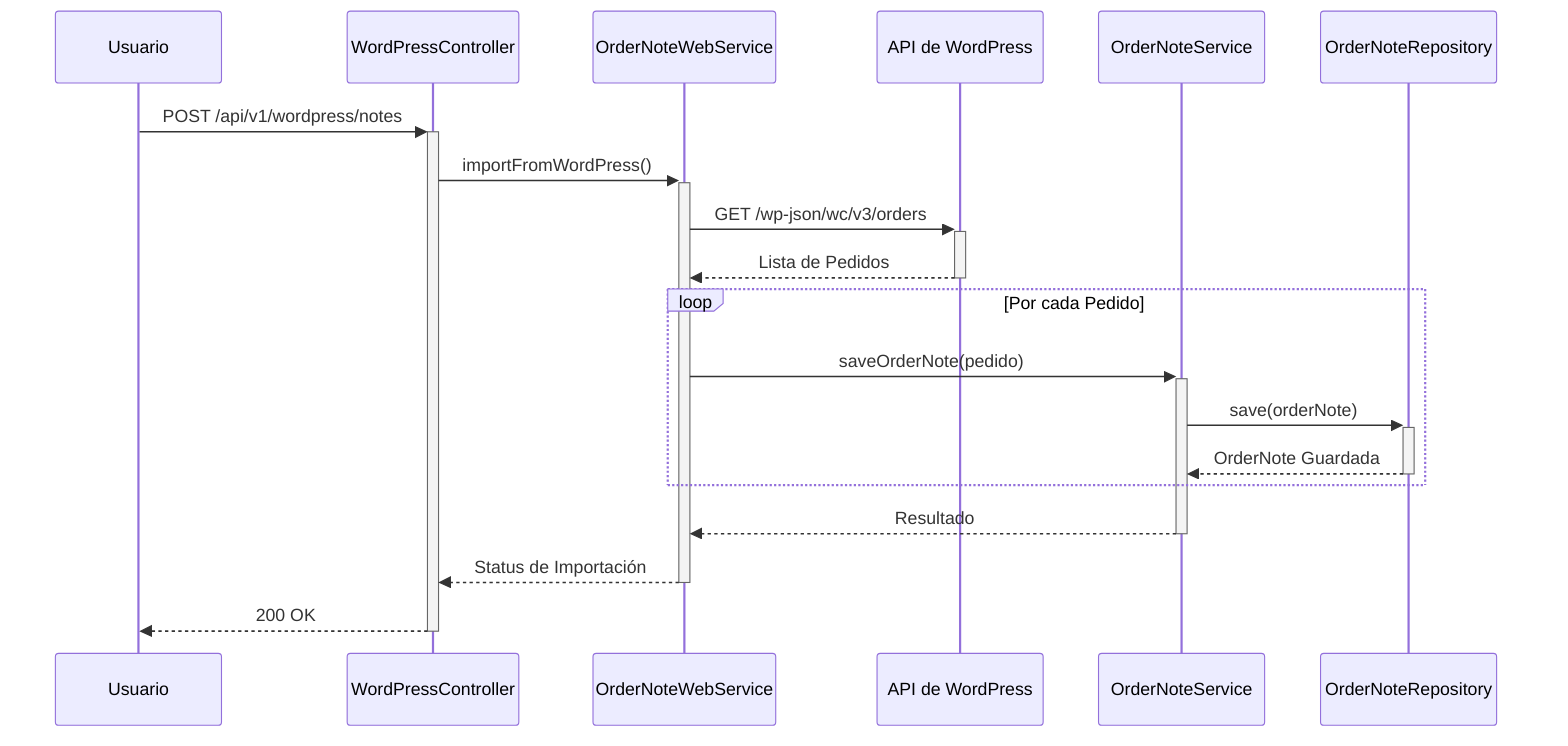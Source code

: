 sequenceDiagram
    participant User as Usuario
    participant WP_Controller as WordPressController
    participant ON_WebService as OrderNoteWebService
    participant WP_API as API de WordPress
    participant ON_Service as OrderNoteService
    participant ON_Repo as OrderNoteRepository

    User->>+WP_Controller: POST /api/v1/wordpress/notes
    WP_Controller->>+ON_WebService: importFromWordPress()
    ON_WebService->>+WP_API: GET /wp-json/wc/v3/orders
    WP_API-->>-ON_WebService: Lista de Pedidos
    loop Por cada Pedido
        ON_WebService->>+ON_Service: saveOrderNote(pedido)
        ON_Service->>+ON_Repo: save(orderNote)
        ON_Repo-->>-ON_Service: OrderNote Guardada
    end
    ON_Service-->>-ON_WebService: Resultado
    ON_WebService-->>-WP_Controller: Status de Importación
    WP_Controller-->>-User: 200 OK